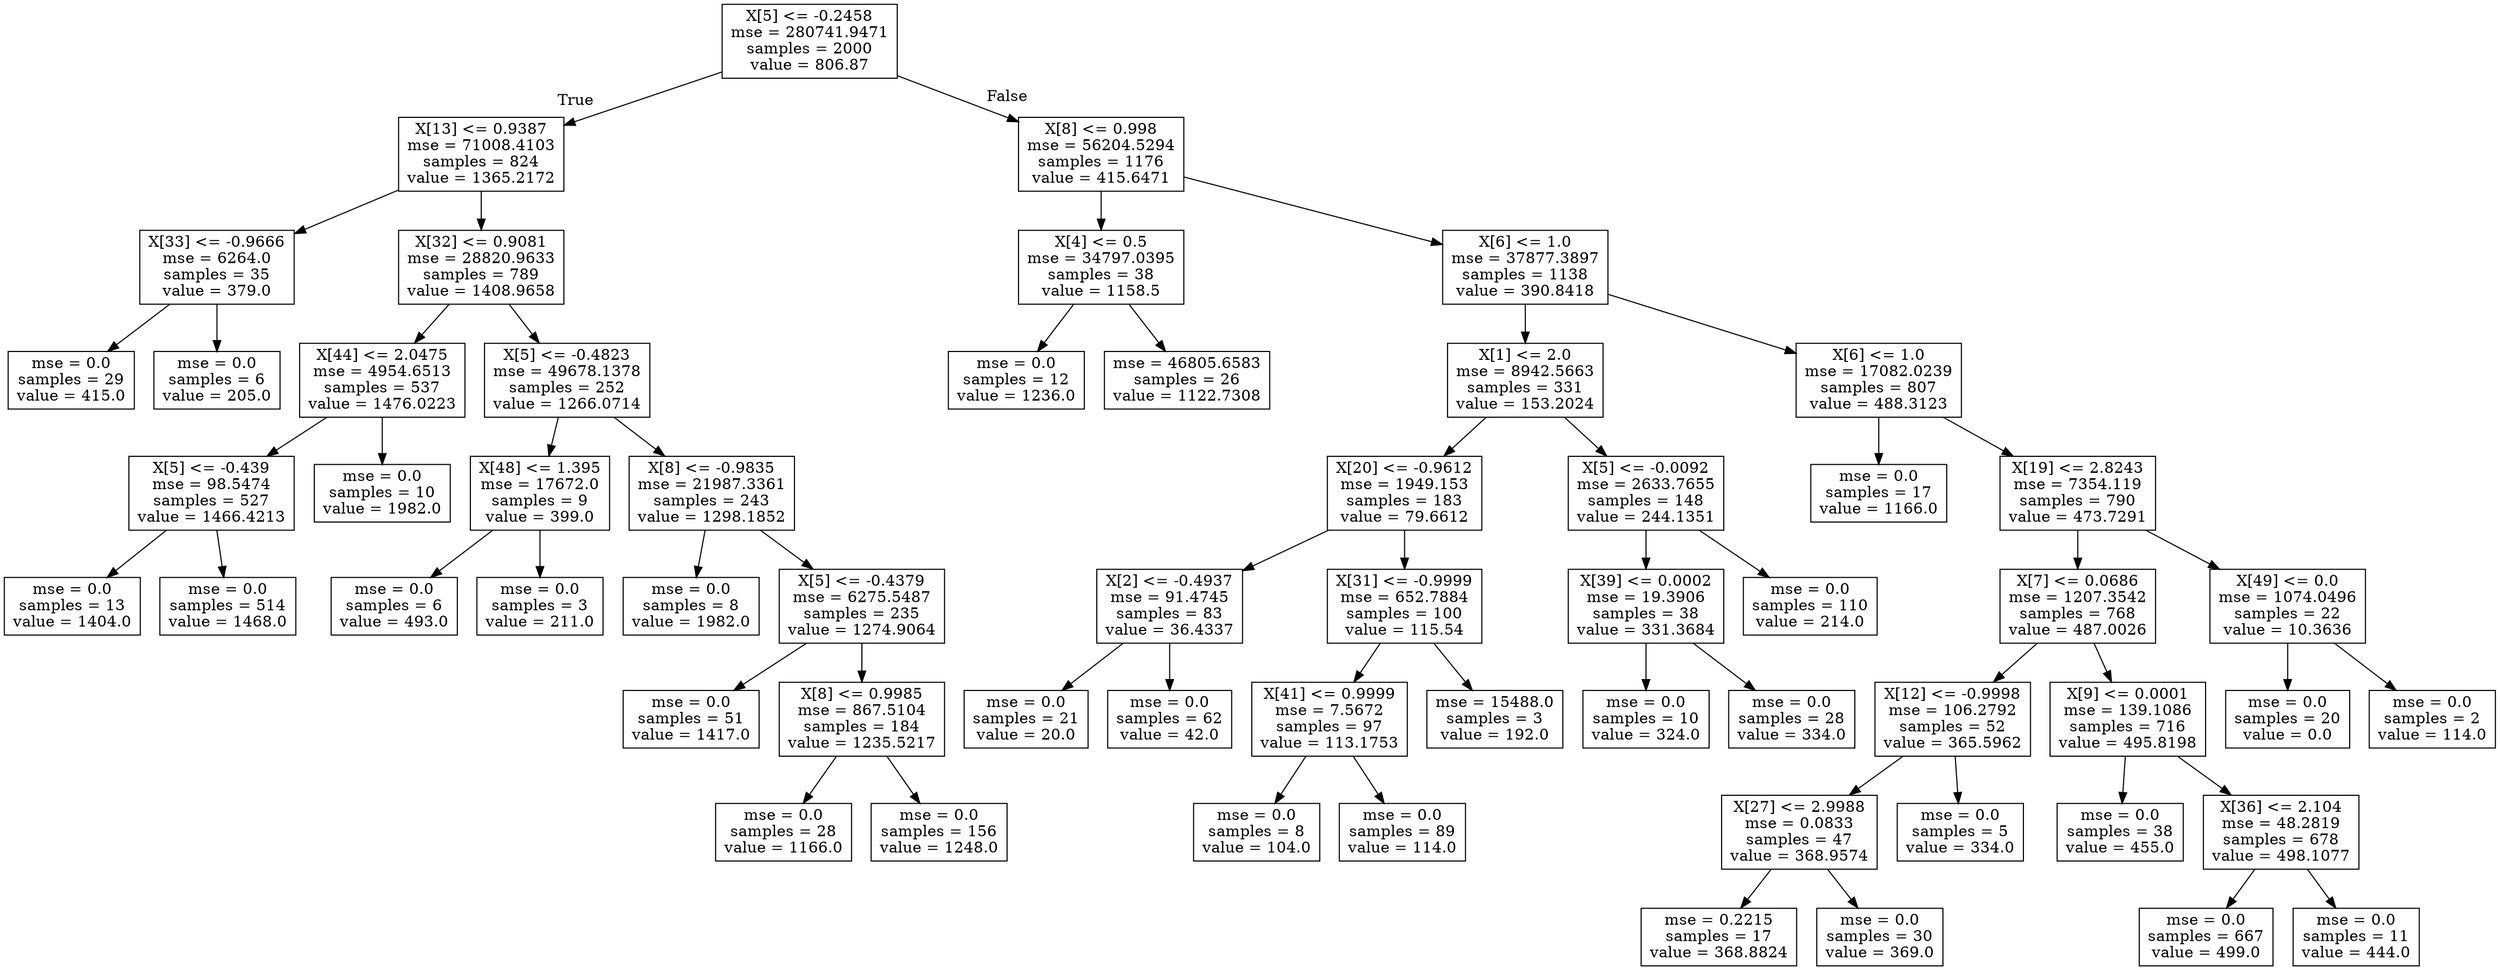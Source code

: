 digraph Tree {
node [shape=box] ;
0 [label="X[5] <= -0.2458\nmse = 280741.9471\nsamples = 2000\nvalue = 806.87"] ;
1 [label="X[13] <= 0.9387\nmse = 71008.4103\nsamples = 824\nvalue = 1365.2172"] ;
0 -> 1 [labeldistance=2.5, labelangle=45, headlabel="True"] ;
2 [label="X[33] <= -0.9666\nmse = 6264.0\nsamples = 35\nvalue = 379.0"] ;
1 -> 2 ;
3 [label="mse = 0.0\nsamples = 29\nvalue = 415.0"] ;
2 -> 3 ;
4 [label="mse = 0.0\nsamples = 6\nvalue = 205.0"] ;
2 -> 4 ;
5 [label="X[32] <= 0.9081\nmse = 28820.9633\nsamples = 789\nvalue = 1408.9658"] ;
1 -> 5 ;
6 [label="X[44] <= 2.0475\nmse = 4954.6513\nsamples = 537\nvalue = 1476.0223"] ;
5 -> 6 ;
7 [label="X[5] <= -0.439\nmse = 98.5474\nsamples = 527\nvalue = 1466.4213"] ;
6 -> 7 ;
8 [label="mse = 0.0\nsamples = 13\nvalue = 1404.0"] ;
7 -> 8 ;
9 [label="mse = 0.0\nsamples = 514\nvalue = 1468.0"] ;
7 -> 9 ;
10 [label="mse = 0.0\nsamples = 10\nvalue = 1982.0"] ;
6 -> 10 ;
11 [label="X[5] <= -0.4823\nmse = 49678.1378\nsamples = 252\nvalue = 1266.0714"] ;
5 -> 11 ;
12 [label="X[48] <= 1.395\nmse = 17672.0\nsamples = 9\nvalue = 399.0"] ;
11 -> 12 ;
13 [label="mse = 0.0\nsamples = 6\nvalue = 493.0"] ;
12 -> 13 ;
14 [label="mse = 0.0\nsamples = 3\nvalue = 211.0"] ;
12 -> 14 ;
15 [label="X[8] <= -0.9835\nmse = 21987.3361\nsamples = 243\nvalue = 1298.1852"] ;
11 -> 15 ;
16 [label="mse = 0.0\nsamples = 8\nvalue = 1982.0"] ;
15 -> 16 ;
17 [label="X[5] <= -0.4379\nmse = 6275.5487\nsamples = 235\nvalue = 1274.9064"] ;
15 -> 17 ;
18 [label="mse = 0.0\nsamples = 51\nvalue = 1417.0"] ;
17 -> 18 ;
19 [label="X[8] <= 0.9985\nmse = 867.5104\nsamples = 184\nvalue = 1235.5217"] ;
17 -> 19 ;
20 [label="mse = 0.0\nsamples = 28\nvalue = 1166.0"] ;
19 -> 20 ;
21 [label="mse = 0.0\nsamples = 156\nvalue = 1248.0"] ;
19 -> 21 ;
22 [label="X[8] <= 0.998\nmse = 56204.5294\nsamples = 1176\nvalue = 415.6471"] ;
0 -> 22 [labeldistance=2.5, labelangle=-45, headlabel="False"] ;
23 [label="X[4] <= 0.5\nmse = 34797.0395\nsamples = 38\nvalue = 1158.5"] ;
22 -> 23 ;
24 [label="mse = 0.0\nsamples = 12\nvalue = 1236.0"] ;
23 -> 24 ;
25 [label="mse = 46805.6583\nsamples = 26\nvalue = 1122.7308"] ;
23 -> 25 ;
26 [label="X[6] <= 1.0\nmse = 37877.3897\nsamples = 1138\nvalue = 390.8418"] ;
22 -> 26 ;
27 [label="X[1] <= 2.0\nmse = 8942.5663\nsamples = 331\nvalue = 153.2024"] ;
26 -> 27 ;
28 [label="X[20] <= -0.9612\nmse = 1949.153\nsamples = 183\nvalue = 79.6612"] ;
27 -> 28 ;
29 [label="X[2] <= -0.4937\nmse = 91.4745\nsamples = 83\nvalue = 36.4337"] ;
28 -> 29 ;
30 [label="mse = 0.0\nsamples = 21\nvalue = 20.0"] ;
29 -> 30 ;
31 [label="mse = 0.0\nsamples = 62\nvalue = 42.0"] ;
29 -> 31 ;
32 [label="X[31] <= -0.9999\nmse = 652.7884\nsamples = 100\nvalue = 115.54"] ;
28 -> 32 ;
33 [label="X[41] <= 0.9999\nmse = 7.5672\nsamples = 97\nvalue = 113.1753"] ;
32 -> 33 ;
34 [label="mse = 0.0\nsamples = 8\nvalue = 104.0"] ;
33 -> 34 ;
35 [label="mse = 0.0\nsamples = 89\nvalue = 114.0"] ;
33 -> 35 ;
36 [label="mse = 15488.0\nsamples = 3\nvalue = 192.0"] ;
32 -> 36 ;
37 [label="X[5] <= -0.0092\nmse = 2633.7655\nsamples = 148\nvalue = 244.1351"] ;
27 -> 37 ;
38 [label="X[39] <= 0.0002\nmse = 19.3906\nsamples = 38\nvalue = 331.3684"] ;
37 -> 38 ;
39 [label="mse = 0.0\nsamples = 10\nvalue = 324.0"] ;
38 -> 39 ;
40 [label="mse = 0.0\nsamples = 28\nvalue = 334.0"] ;
38 -> 40 ;
41 [label="mse = 0.0\nsamples = 110\nvalue = 214.0"] ;
37 -> 41 ;
42 [label="X[6] <= 1.0\nmse = 17082.0239\nsamples = 807\nvalue = 488.3123"] ;
26 -> 42 ;
43 [label="mse = 0.0\nsamples = 17\nvalue = 1166.0"] ;
42 -> 43 ;
44 [label="X[19] <= 2.8243\nmse = 7354.119\nsamples = 790\nvalue = 473.7291"] ;
42 -> 44 ;
45 [label="X[7] <= 0.0686\nmse = 1207.3542\nsamples = 768\nvalue = 487.0026"] ;
44 -> 45 ;
46 [label="X[12] <= -0.9998\nmse = 106.2792\nsamples = 52\nvalue = 365.5962"] ;
45 -> 46 ;
47 [label="X[27] <= 2.9988\nmse = 0.0833\nsamples = 47\nvalue = 368.9574"] ;
46 -> 47 ;
48 [label="mse = 0.2215\nsamples = 17\nvalue = 368.8824"] ;
47 -> 48 ;
49 [label="mse = 0.0\nsamples = 30\nvalue = 369.0"] ;
47 -> 49 ;
50 [label="mse = 0.0\nsamples = 5\nvalue = 334.0"] ;
46 -> 50 ;
51 [label="X[9] <= 0.0001\nmse = 139.1086\nsamples = 716\nvalue = 495.8198"] ;
45 -> 51 ;
52 [label="mse = 0.0\nsamples = 38\nvalue = 455.0"] ;
51 -> 52 ;
53 [label="X[36] <= 2.104\nmse = 48.2819\nsamples = 678\nvalue = 498.1077"] ;
51 -> 53 ;
54 [label="mse = 0.0\nsamples = 667\nvalue = 499.0"] ;
53 -> 54 ;
55 [label="mse = 0.0\nsamples = 11\nvalue = 444.0"] ;
53 -> 55 ;
56 [label="X[49] <= 0.0\nmse = 1074.0496\nsamples = 22\nvalue = 10.3636"] ;
44 -> 56 ;
57 [label="mse = 0.0\nsamples = 20\nvalue = 0.0"] ;
56 -> 57 ;
58 [label="mse = 0.0\nsamples = 2\nvalue = 114.0"] ;
56 -> 58 ;
}